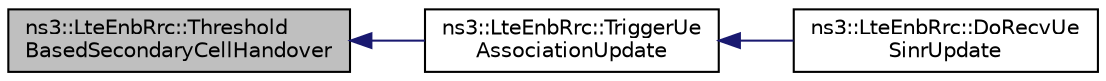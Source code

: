 digraph "ns3::LteEnbRrc::ThresholdBasedSecondaryCellHandover"
{
  edge [fontname="Helvetica",fontsize="10",labelfontname="Helvetica",labelfontsize="10"];
  node [fontname="Helvetica",fontsize="10",shape=record];
  rankdir="LR";
  Node1 [label="ns3::LteEnbRrc::Threshold\lBasedSecondaryCellHandover",height=0.2,width=0.4,color="black", fillcolor="grey75", style="filled", fontcolor="black"];
  Node1 -> Node2 [dir="back",color="midnightblue",fontsize="10",style="solid"];
  Node2 [label="ns3::LteEnbRrc::TriggerUe\lAssociationUpdate",height=0.2,width=0.4,color="black", fillcolor="white", style="filled",URL="$de/d65/classns3_1_1LteEnbRrc.html#a57692ec9ada180d2887bd4273b27b6ef"];
  Node2 -> Node3 [dir="back",color="midnightblue",fontsize="10",style="solid"];
  Node3 [label="ns3::LteEnbRrc::DoRecvUe\lSinrUpdate",height=0.2,width=0.4,color="black", fillcolor="white", style="filled",URL="$de/d65/classns3_1_1LteEnbRrc.html#a115b66a977332492cc0dd6c3703dea2c"];
}
